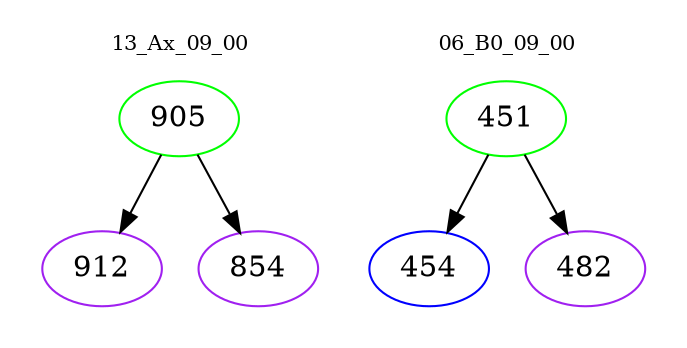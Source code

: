 digraph{
subgraph cluster_0 {
color = white
label = "13_Ax_09_00";
fontsize=10;
T0_905 [label="905", color="green"]
T0_905 -> T0_912 [color="black"]
T0_912 [label="912", color="purple"]
T0_905 -> T0_854 [color="black"]
T0_854 [label="854", color="purple"]
}
subgraph cluster_1 {
color = white
label = "06_B0_09_00";
fontsize=10;
T1_451 [label="451", color="green"]
T1_451 -> T1_454 [color="black"]
T1_454 [label="454", color="blue"]
T1_451 -> T1_482 [color="black"]
T1_482 [label="482", color="purple"]
}
}
